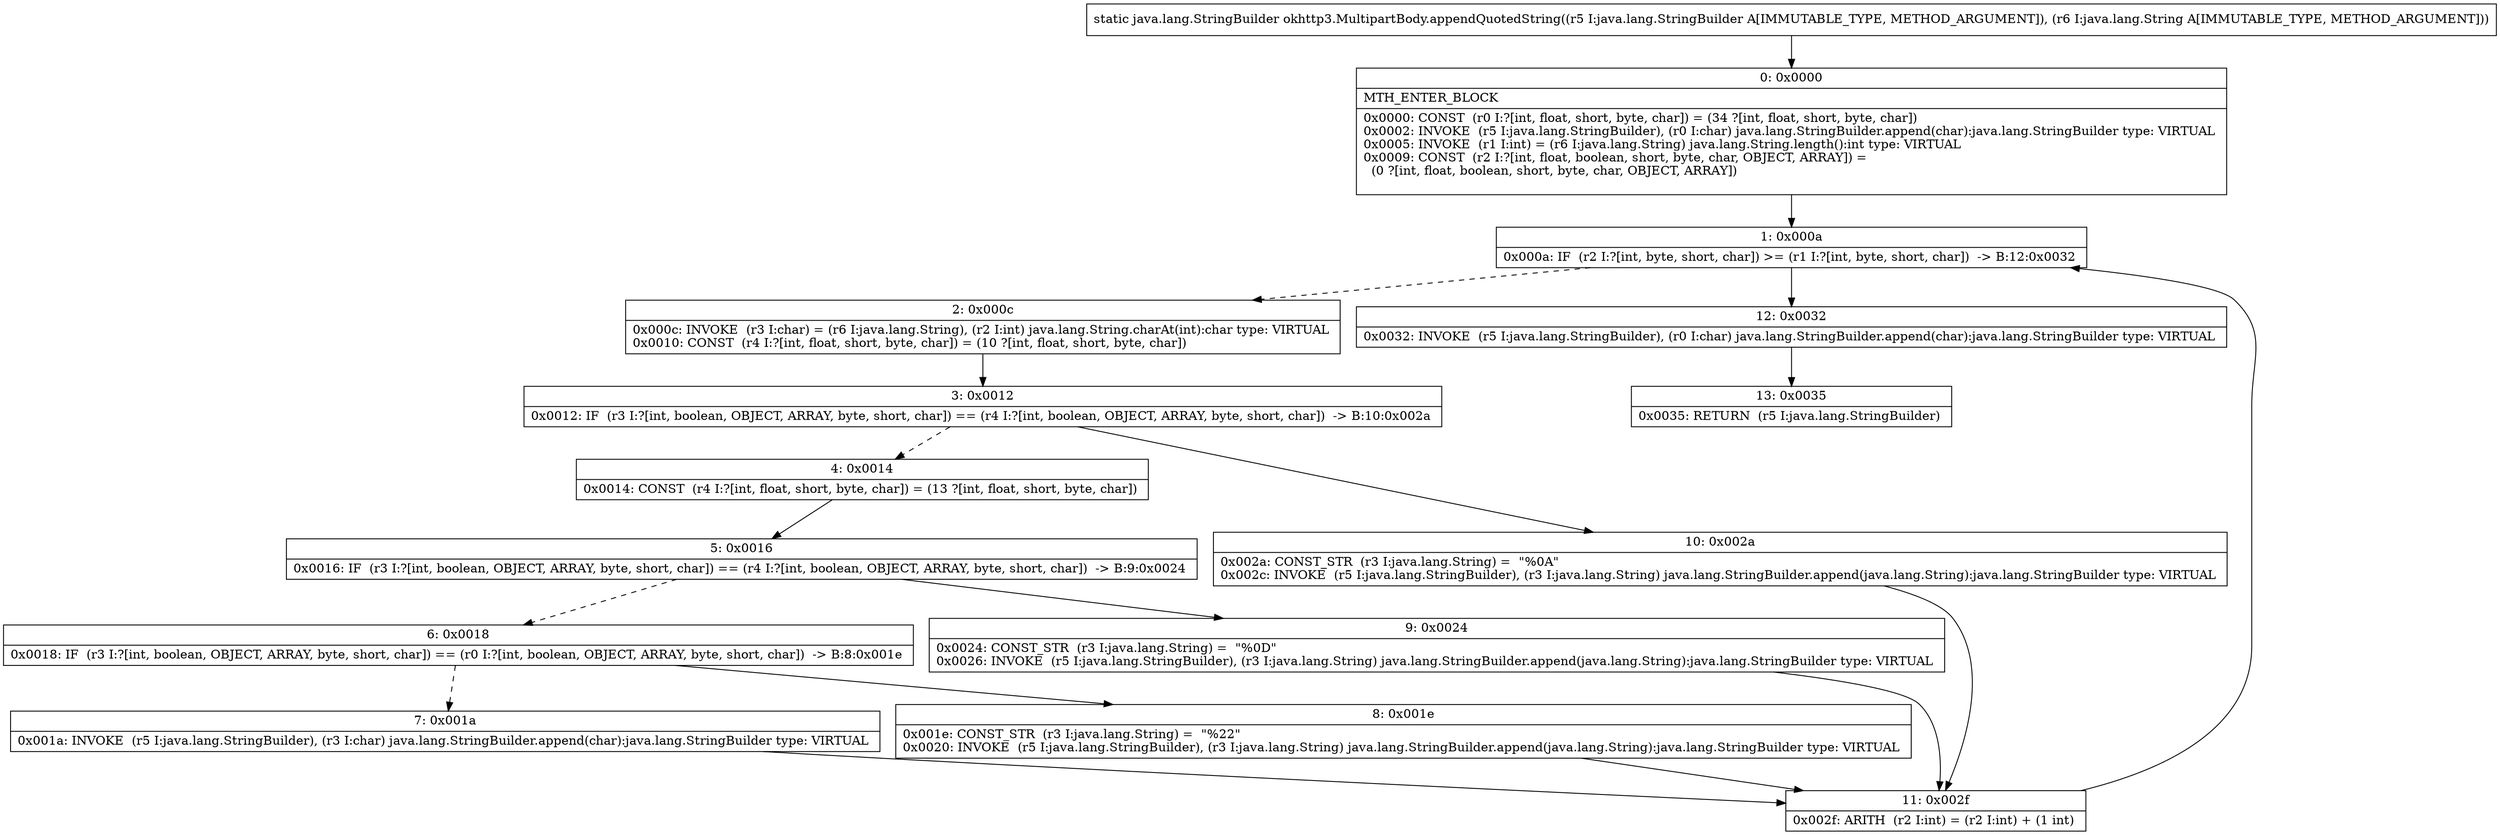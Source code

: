 digraph "CFG forokhttp3.MultipartBody.appendQuotedString(Ljava\/lang\/StringBuilder;Ljava\/lang\/String;)Ljava\/lang\/StringBuilder;" {
Node_0 [shape=record,label="{0\:\ 0x0000|MTH_ENTER_BLOCK\l|0x0000: CONST  (r0 I:?[int, float, short, byte, char]) = (34 ?[int, float, short, byte, char]) \l0x0002: INVOKE  (r5 I:java.lang.StringBuilder), (r0 I:char) java.lang.StringBuilder.append(char):java.lang.StringBuilder type: VIRTUAL \l0x0005: INVOKE  (r1 I:int) = (r6 I:java.lang.String) java.lang.String.length():int type: VIRTUAL \l0x0009: CONST  (r2 I:?[int, float, boolean, short, byte, char, OBJECT, ARRAY]) = \l  (0 ?[int, float, boolean, short, byte, char, OBJECT, ARRAY])\l \l}"];
Node_1 [shape=record,label="{1\:\ 0x000a|0x000a: IF  (r2 I:?[int, byte, short, char]) \>= (r1 I:?[int, byte, short, char])  \-\> B:12:0x0032 \l}"];
Node_2 [shape=record,label="{2\:\ 0x000c|0x000c: INVOKE  (r3 I:char) = (r6 I:java.lang.String), (r2 I:int) java.lang.String.charAt(int):char type: VIRTUAL \l0x0010: CONST  (r4 I:?[int, float, short, byte, char]) = (10 ?[int, float, short, byte, char]) \l}"];
Node_3 [shape=record,label="{3\:\ 0x0012|0x0012: IF  (r3 I:?[int, boolean, OBJECT, ARRAY, byte, short, char]) == (r4 I:?[int, boolean, OBJECT, ARRAY, byte, short, char])  \-\> B:10:0x002a \l}"];
Node_4 [shape=record,label="{4\:\ 0x0014|0x0014: CONST  (r4 I:?[int, float, short, byte, char]) = (13 ?[int, float, short, byte, char]) \l}"];
Node_5 [shape=record,label="{5\:\ 0x0016|0x0016: IF  (r3 I:?[int, boolean, OBJECT, ARRAY, byte, short, char]) == (r4 I:?[int, boolean, OBJECT, ARRAY, byte, short, char])  \-\> B:9:0x0024 \l}"];
Node_6 [shape=record,label="{6\:\ 0x0018|0x0018: IF  (r3 I:?[int, boolean, OBJECT, ARRAY, byte, short, char]) == (r0 I:?[int, boolean, OBJECT, ARRAY, byte, short, char])  \-\> B:8:0x001e \l}"];
Node_7 [shape=record,label="{7\:\ 0x001a|0x001a: INVOKE  (r5 I:java.lang.StringBuilder), (r3 I:char) java.lang.StringBuilder.append(char):java.lang.StringBuilder type: VIRTUAL \l}"];
Node_8 [shape=record,label="{8\:\ 0x001e|0x001e: CONST_STR  (r3 I:java.lang.String) =  \"%22\" \l0x0020: INVOKE  (r5 I:java.lang.StringBuilder), (r3 I:java.lang.String) java.lang.StringBuilder.append(java.lang.String):java.lang.StringBuilder type: VIRTUAL \l}"];
Node_9 [shape=record,label="{9\:\ 0x0024|0x0024: CONST_STR  (r3 I:java.lang.String) =  \"%0D\" \l0x0026: INVOKE  (r5 I:java.lang.StringBuilder), (r3 I:java.lang.String) java.lang.StringBuilder.append(java.lang.String):java.lang.StringBuilder type: VIRTUAL \l}"];
Node_10 [shape=record,label="{10\:\ 0x002a|0x002a: CONST_STR  (r3 I:java.lang.String) =  \"%0A\" \l0x002c: INVOKE  (r5 I:java.lang.StringBuilder), (r3 I:java.lang.String) java.lang.StringBuilder.append(java.lang.String):java.lang.StringBuilder type: VIRTUAL \l}"];
Node_11 [shape=record,label="{11\:\ 0x002f|0x002f: ARITH  (r2 I:int) = (r2 I:int) + (1 int) \l}"];
Node_12 [shape=record,label="{12\:\ 0x0032|0x0032: INVOKE  (r5 I:java.lang.StringBuilder), (r0 I:char) java.lang.StringBuilder.append(char):java.lang.StringBuilder type: VIRTUAL \l}"];
Node_13 [shape=record,label="{13\:\ 0x0035|0x0035: RETURN  (r5 I:java.lang.StringBuilder) \l}"];
MethodNode[shape=record,label="{static java.lang.StringBuilder okhttp3.MultipartBody.appendQuotedString((r5 I:java.lang.StringBuilder A[IMMUTABLE_TYPE, METHOD_ARGUMENT]), (r6 I:java.lang.String A[IMMUTABLE_TYPE, METHOD_ARGUMENT])) }"];
MethodNode -> Node_0;
Node_0 -> Node_1;
Node_1 -> Node_2[style=dashed];
Node_1 -> Node_12;
Node_2 -> Node_3;
Node_3 -> Node_4[style=dashed];
Node_3 -> Node_10;
Node_4 -> Node_5;
Node_5 -> Node_6[style=dashed];
Node_5 -> Node_9;
Node_6 -> Node_7[style=dashed];
Node_6 -> Node_8;
Node_7 -> Node_11;
Node_8 -> Node_11;
Node_9 -> Node_11;
Node_10 -> Node_11;
Node_11 -> Node_1;
Node_12 -> Node_13;
}

